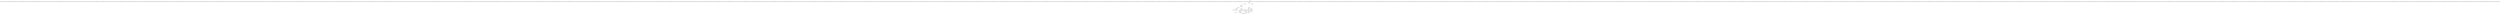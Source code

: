 digraph close {
node [shape=record];
147761760 [label="147761760 - []"];
1824839880 [label="1824839880 - []"];
695157248 [label="695157248 - []"];
1089527658 [label="1089527658 - []"];
583104692 [label="583104692 - []"];
1816916919 [label="1816916919 - []"];
202918800 [label="202918800 - []"];
1926287022 [label="1926287022 - []"];
1347551237 [label="1347551237 - []"];
1769811200 [label="1769811200 - []"];
609926961 [label="609926961 - []"];
121375063 [label="121375063 - []"];
364973040 [label="364973040 - []"];
179852397 [label="179852397 - []"];
58784331 [label="58784331 - []"];
1172900889 [label="1172900889 - []"];
1632468722 [label="1632468722 - []"];
981723045 [label="981723045 - []"];
1918005255 [label="1918005255 - []"];
543180864 [label="543180864 - [(DUPLICATES && !MAX_MEMORY && SEQUENTIAL && ENV_SHARED_CACHE && ENV_IS_LOCKING), (DUPLICATES && !MAX_MEMORY && !SEQUENTIAL && !ENV_SHARED_CACHE && !ENV_IS_LOCKING), (!CACHE_MODE && !DUPLICATES && SEQUENTIAL && MAX_MEMORY && !ENV_SHARED_CACHE && !ENV_IS_LOCKING), (DUPLICATES && !CACHE_MODE && !ENV_IS_LOCKING && !MAX_MEMORY), (DUPLICATES && SEQUENTIAL && ENV_SHARED_CACHE && MAX_MEMORY && !ENV_IS_LOCKING), (DUPLICATES && !CACHE_MODE && ENV_IS_LOCKING && !MAX_MEMORY), (DUPLICATES && SEQUENTIAL && !ENV_IS_LOCKING && MAX_MEMORY), (!CACHE_MODE && !DUPLICATES && !MAX_MEMORY && !SEQUENTIAL && !ENV_SHARED_CACHE && !ENV_IS_LOCKING), (DUPLICATES && CACHE_MODE && !ENV_IS_LOCKING && MAX_MEMORY), (!CACHE_MODE && !DUPLICATES && !MAX_MEMORY && !SEQUENTIAL && ENV_SHARED_CACHE && !ENV_IS_LOCKING), (!CACHE_MODE && DUPLICATES && !SEQUENTIAL && ENV_SHARED_CACHE && MAX_MEMORY && !ENV_IS_LOCKING), (!CACHE_MODE && !DUPLICATES && !MAX_MEMORY && SEQUENTIAL && ENV_SHARED_CACHE && ENV_IS_LOCKING), (!CACHE_MODE && DUPLICATES && ENV_SHARED_CACHE && MAX_MEMORY && !ENV_IS_LOCKING), (!CACHE_MODE && !DUPLICATES && !MAX_MEMORY && SEQUENTIAL && ENV_SHARED_CACHE && !ENV_IS_LOCKING), (DUPLICATES && !MAX_MEMORY && !SEQUENTIAL && CACHE_MODE && ENV_IS_LOCKING), (DUPLICATES && !MAX_MEMORY && SEQUENTIAL && ENV_SHARED_CACHE && !ENV_IS_LOCKING), (!CACHE_MODE && DUPLICATES && SEQUENTIAL && MAX_MEMORY && !ENV_SHARED_CACHE && ENV_IS_LOCKING), (!CACHE_MODE && !DUPLICATES && !MAX_MEMORY && SEQUENTIAL && !ENV_IS_LOCKING), (!CACHE_MODE && !DUPLICATES && ENV_SHARED_CACHE && MAX_MEMORY && !ENV_IS_LOCKING), (!CACHE_MODE && DUPLICATES && !SEQUENTIAL && MAX_MEMORY && !ENV_SHARED_CACHE && !ENV_IS_LOCKING), (!CACHE_MODE && DUPLICATES && !MAX_MEMORY && SEQUENTIAL && ENV_SHARED_CACHE && !ENV_IS_LOCKING), (!CACHE_MODE && !DUPLICATES && !MAX_MEMORY && !SEQUENTIAL && ENV_IS_LOCKING), (DUPLICATES && !MAX_MEMORY && SEQUENTIAL && CACHE_MODE && !ENV_SHARED_CACHE && !ENV_IS_LOCKING), (!DUPLICATES && CACHE_MODE && ENV_IS_LOCKING && MAX_MEMORY), (!DUPLICATES && SEQUENTIAL && MAX_MEMORY && CACHE_MODE && !ENV_IS_LOCKING), (!DUPLICATES && !MAX_MEMORY && !SEQUENTIAL && CACHE_MODE && ENV_IS_LOCKING), (!CACHE_MODE && DUPLICATES && MAX_MEMORY && !ENV_SHARED_CACHE && !ENV_IS_LOCKING), (!CACHE_MODE && !DUPLICATES && !MAX_MEMORY && SEQUENTIAL && ENV_IS_LOCKING), (DUPLICATES && !SEQUENTIAL && ENV_SHARED_CACHE && MAX_MEMORY && CACHE_MODE && ENV_IS_LOCKING), (!DUPLICATES && !MAX_MEMORY && !SEQUENTIAL && ENV_SHARED_CACHE && ENV_IS_LOCKING), (DUPLICATES && SEQUENTIAL && !ENV_IS_LOCKING && !MAX_MEMORY), (DUPLICATES && !MAX_MEMORY && !SEQUENTIAL && CACHE_MODE && !ENV_IS_LOCKING), (DUPLICATES && !SEQUENTIAL && ENV_IS_LOCKING && !MAX_MEMORY), (DUPLICATES && !SEQUENTIAL && MAX_MEMORY && CACHE_MODE && !ENV_SHARED_CACHE && !ENV_IS_LOCKING), (!CACHE_MODE && DUPLICATES && SEQUENTIAL && MAX_MEMORY && ENV_IS_LOCKING), (!DUPLICATES && CACHE_MODE && !ENV_IS_LOCKING && !MAX_MEMORY), (DUPLICATES && SEQUENTIAL && ENV_SHARED_CACHE && MAX_MEMORY && ENV_IS_LOCKING), (!CACHE_MODE && !DUPLICATES && MAX_MEMORY && !ENV_SHARED_CACHE && !ENV_IS_LOCKING), (!CACHE_MODE && !DUPLICATES && SEQUENTIAL && ENV_SHARED_CACHE && MAX_MEMORY && !ENV_IS_LOCKING), (!DUPLICATES && CACHE_MODE && !ENV_IS_LOCKING && MAX_MEMORY), (DUPLICATES && SEQUENTIAL && ENV_IS_LOCKING && MAX_MEMORY), (!DUPLICATES && !SEQUENTIAL && !ENV_IS_LOCKING && MAX_MEMORY), (!DUPLICATES && !SEQUENTIAL && MAX_MEMORY && !ENV_SHARED_CACHE && !ENV_IS_LOCKING), (!CACHE_MODE && DUPLICATES && !MAX_MEMORY && !SEQUENTIAL && !ENV_SHARED_CACHE && !ENV_IS_LOCKING), (DUPLICATES && !MAX_MEMORY && CACHE_MODE && !ENV_SHARED_CACHE && ENV_IS_LOCKING), (DUPLICATES && !SEQUENTIAL && MAX_MEMORY && CACHE_MODE && !ENV_IS_LOCKING), (!CACHE_MODE && !DUPLICATES && !SEQUENTIAL && ENV_SHARED_CACHE && MAX_MEMORY && ENV_IS_LOCKING), (!CACHE_MODE && !DUPLICATES && SEQUENTIAL && MAX_MEMORY && !ENV_IS_LOCKING), (DUPLICATES && !MAX_MEMORY && !SEQUENTIAL && CACHE_MODE && !ENV_SHARED_CACHE && !ENV_IS_LOCKING), (!CACHE_MODE && DUPLICATES && !MAX_MEMORY && SEQUENTIAL && !ENV_IS_LOCKING), (!DUPLICATES && !MAX_MEMORY && !SEQUENTIAL && CACHE_MODE && !ENV_IS_LOCKING), (DUPLICATES && SEQUENTIAL && MAX_MEMORY && !ENV_SHARED_CACHE && ENV_IS_LOCKING), (DUPLICATES && SEQUENTIAL && ENV_SHARED_CACHE && MAX_MEMORY && CACHE_MODE && ENV_IS_LOCKING), (!DUPLICATES && ENV_SHARED_CACHE && MAX_MEMORY && CACHE_MODE && !ENV_IS_LOCKING), (!CACHE_MODE && DUPLICATES && !MAX_MEMORY && SEQUENTIAL && !ENV_SHARED_CACHE && !ENV_IS_LOCKING), (DUPLICATES && SEQUENTIAL && MAX_MEMORY && CACHE_MODE && !ENV_SHARED_CACHE && ENV_IS_LOCKING), (!DUPLICATES && SEQUENTIAL && ENV_SHARED_CACHE && MAX_MEMORY && !ENV_IS_LOCKING), (DUPLICATES && !MAX_MEMORY && SEQUENTIAL && ENV_SHARED_CACHE && CACHE_MODE && ENV_IS_LOCKING), (!DUPLICATES && SEQUENTIAL && ENV_SHARED_CACHE && MAX_MEMORY && CACHE_MODE && !ENV_IS_LOCKING), (!DUPLICATES && !MAX_MEMORY && SEQUENTIAL && ENV_SHARED_CACHE && CACHE_MODE && ENV_IS_LOCKING), (!DUPLICATES && !MAX_MEMORY && SEQUENTIAL && ENV_SHARED_CACHE && ENV_IS_LOCKING), (!CACHE_MODE && DUPLICATES && SEQUENTIAL && MAX_MEMORY && !ENV_IS_LOCKING), (!DUPLICATES && MAX_MEMORY && CACHE_MODE && !ENV_SHARED_CACHE && !ENV_IS_LOCKING), (!CACHE_MODE && DUPLICATES && !SEQUENTIAL && ENV_SHARED_CACHE && MAX_MEMORY && ENV_IS_LOCKING), (!DUPLICATES && !SEQUENTIAL && ENV_SHARED_CACHE && MAX_MEMORY && CACHE_MODE && ENV_IS_LOCKING), (!DUPLICATES && SEQUENTIAL && ENV_IS_LOCKING && !MAX_MEMORY), (!CACHE_MODE && DUPLICATES && !SEQUENTIAL && MAX_MEMORY && !ENV_SHARED_CACHE && ENV_IS_LOCKING), (DUPLICATES && !MAX_MEMORY && SEQUENTIAL && !ENV_SHARED_CACHE && ENV_IS_LOCKING), (!CACHE_MODE && DUPLICATES && !MAX_MEMORY && !SEQUENTIAL && ENV_SHARED_CACHE && ENV_IS_LOCKING), (!CACHE_MODE && !DUPLICATES && !SEQUENTIAL && ENV_SHARED_CACHE && MAX_MEMORY && !ENV_IS_LOCKING), (!DUPLICATES && !SEQUENTIAL && ENV_SHARED_CACHE && MAX_MEMORY && !ENV_IS_LOCKING), (!CACHE_MODE && DUPLICATES && !MAX_MEMORY && SEQUENTIAL && ENV_IS_LOCKING), (!DUPLICATES && SEQUENTIAL && MAX_MEMORY && !ENV_SHARED_CACHE && ENV_IS_LOCKING), (DUPLICATES && !SEQUENTIAL && MAX_MEMORY && !ENV_SHARED_CACHE && !ENV_IS_LOCKING), (!CACHE_MODE && !DUPLICATES && SEQUENTIAL && ENV_SHARED_CACHE && MAX_MEMORY && ENV_IS_LOCKING), (!DUPLICATES && !MAX_MEMORY && !SEQUENTIAL && ENV_SHARED_CACHE && !ENV_IS_LOCKING), (!DUPLICATES && !MAX_MEMORY && SEQUENTIAL && !ENV_SHARED_CACHE && !ENV_IS_LOCKING), (!DUPLICATES && !MAX_MEMORY && !SEQUENTIAL && !ENV_SHARED_CACHE && !ENV_IS_LOCKING), (!CACHE_MODE && DUPLICATES && SEQUENTIAL && ENV_SHARED_CACHE && MAX_MEMORY && ENV_IS_LOCKING), (DUPLICATES && !MAX_MEMORY && !SEQUENTIAL && ENV_SHARED_CACHE && CACHE_MODE && !ENV_IS_LOCKING), (DUPLICATES && !SEQUENTIAL && !ENV_IS_LOCKING && !MAX_MEMORY), (DUPLICATES && SEQUENTIAL && MAX_MEMORY && !ENV_SHARED_CACHE && !ENV_IS_LOCKING), (!CACHE_MODE && !DUPLICATES && !SEQUENTIAL && MAX_MEMORY && !ENV_SHARED_CACHE && ENV_IS_LOCKING), (!CACHE_MODE && DUPLICATES && !SEQUENTIAL && MAX_MEMORY && ENV_IS_LOCKING), (!DUPLICATES && SEQUENTIAL && ENV_IS_LOCKING && MAX_MEMORY), (!CACHE_MODE && !DUPLICATES && !MAX_MEMORY && !SEQUENTIAL && ENV_SHARED_CACHE && ENV_IS_LOCKING), (!CACHE_MODE && !DUPLICATES && !MAX_MEMORY && ENV_SHARED_CACHE && !ENV_IS_LOCKING), (!DUPLICATES && !MAX_MEMORY && SEQUENTIAL && CACHE_MODE && !ENV_SHARED_CACHE && ENV_IS_LOCKING), (DUPLICATES && CACHE_MODE && !ENV_IS_LOCKING && !MAX_MEMORY), (DUPLICATES && ENV_SHARED_CACHE && MAX_MEMORY && CACHE_MODE && ENV_IS_LOCKING), (!CACHE_MODE && !DUPLICATES && !MAX_MEMORY && !ENV_SHARED_CACHE && ENV_IS_LOCKING), (!CACHE_MODE && DUPLICATES && !MAX_MEMORY && !SEQUENTIAL && !ENV_IS_LOCKING), (!DUPLICATES && !SEQUENTIAL && ENV_SHARED_CACHE && MAX_MEMORY && ENV_IS_LOCKING), (!DUPLICATES && !MAX_MEMORY && CACHE_MODE && !ENV_SHARED_CACHE && ENV_IS_LOCKING), (!DUPLICATES && !MAX_MEMORY && !SEQUENTIAL && ENV_SHARED_CACHE && CACHE_MODE && !ENV_IS_LOCKING), (!DUPLICATES && SEQUENTIAL && !ENV_IS_LOCKING && !MAX_MEMORY), (DUPLICATES && SEQUENTIAL && MAX_MEMORY && CACHE_MODE && ENV_IS_LOCKING), (DUPLICATES && CACHE_MODE && ENV_IS_LOCKING && !MAX_MEMORY), (!DUPLICATES && !MAX_MEMORY && !SEQUENTIAL && CACHE_MODE && !ENV_SHARED_CACHE && ENV_IS_LOCKING), (!CACHE_MODE && DUPLICATES && !MAX_MEMORY && !ENV_SHARED_CACHE && !ENV_IS_LOCKING), (!DUPLICATES && SEQUENTIAL && ENV_SHARED_CACHE && MAX_MEMORY && CACHE_MODE && ENV_IS_LOCKING), (!CACHE_MODE && DUPLICATES && !MAX_MEMORY && !SEQUENTIAL && ENV_SHARED_CACHE && !ENV_IS_LOCKING), (!CACHE_MODE && DUPLICATES && !MAX_MEMORY && ENV_SHARED_CACHE && !ENV_IS_LOCKING), (DUPLICATES && !CACHE_MODE && !ENV_IS_LOCKING && MAX_MEMORY), (!CACHE_MODE && !DUPLICATES && !SEQUENTIAL && MAX_MEMORY && !ENV_IS_LOCKING), (!CACHE_MODE && !DUPLICATES && !SEQUENTIAL && MAX_MEMORY && ENV_IS_LOCKING), (DUPLICATES && !MAX_MEMORY && SEQUENTIAL && CACHE_MODE && !ENV_IS_LOCKING), (!DUPLICATES && !SEQUENTIAL && !ENV_IS_LOCKING && !MAX_MEMORY), (DUPLICATES && !MAX_MEMORY && SEQUENTIAL && ENV_SHARED_CACHE && CACHE_MODE && !ENV_IS_LOCKING), (!DUPLICATES && CACHE_MODE && ENV_IS_LOCKING && !MAX_MEMORY), (DUPLICATES && !SEQUENTIAL && !ENV_IS_LOCKING && MAX_MEMORY), (!CACHE_MODE && DUPLICATES && !MAX_MEMORY && ENV_SHARED_CACHE && ENV_IS_LOCKING), (DUPLICATES && !SEQUENTIAL && MAX_MEMORY && CACHE_MODE && ENV_IS_LOCKING), (!DUPLICATES && !MAX_MEMORY && ENV_SHARED_CACHE && CACHE_MODE && !ENV_IS_LOCKING), (!DUPLICATES && !SEQUENTIAL && MAX_MEMORY && CACHE_MODE && !ENV_SHARED_CACHE && !ENV_IS_LOCKING), (!DUPLICATES && SEQUENTIAL && ENV_SHARED_CACHE && MAX_MEMORY && ENV_IS_LOCKING), (DUPLICATES && ENV_SHARED_CACHE && MAX_MEMORY && CACHE_MODE && !ENV_IS_LOCKING), (!DUPLICATES && !MAX_MEMORY && SEQUENTIAL && !ENV_SHARED_CACHE && ENV_IS_LOCKING), (!DUPLICATES && !SEQUENTIAL && MAX_MEMORY && CACHE_MODE && !ENV_SHARED_CACHE && ENV_IS_LOCKING), (DUPLICATES && SEQUENTIAL && MAX_MEMORY && CACHE_MODE && !ENV_SHARED_CACHE && !ENV_IS_LOCKING), (!DUPLICATES && !SEQUENTIAL && MAX_MEMORY && !ENV_SHARED_CACHE && ENV_IS_LOCKING), (DUPLICATES && !MAX_MEMORY && !SEQUENTIAL && ENV_SHARED_CACHE && CACHE_MODE && ENV_IS_LOCKING), (DUPLICATES && SEQUENTIAL && ENV_IS_LOCKING && !MAX_MEMORY), (!DUPLICATES && !SEQUENTIAL && MAX_MEMORY && CACHE_MODE && !ENV_IS_LOCKING), (!CACHE_MODE && DUPLICATES && !MAX_MEMORY && SEQUENTIAL && ENV_SHARED_CACHE && ENV_IS_LOCKING), (DUPLICATES && !CACHE_MODE && ENV_IS_LOCKING && MAX_MEMORY), (!CACHE_MODE && DUPLICATES && !SEQUENTIAL && MAX_MEMORY && !ENV_IS_LOCKING), (!DUPLICATES && SEQUENTIAL && MAX_MEMORY && CACHE_MODE && !ENV_SHARED_CACHE && !ENV_IS_LOCKING), (DUPLICATES && !SEQUENTIAL && ENV_SHARED_CACHE && MAX_MEMORY && ENV_IS_LOCKING), (DUPLICATES && SEQUENTIAL && ENV_SHARED_CACHE && MAX_MEMORY && CACHE_MODE && !ENV_IS_LOCKING), (DUPLICATES && !MAX_MEMORY && ENV_SHARED_CACHE && CACHE_MODE && !ENV_IS_LOCKING), (!CACHE_MODE && DUPLICATES && SEQUENTIAL && ENV_SHARED_CACHE && MAX_MEMORY && !ENV_IS_LOCKING), (!CACHE_MODE && !DUPLICATES && !SEQUENTIAL && MAX_MEMORY && !ENV_SHARED_CACHE && !ENV_IS_LOCKING), (!DUPLICATES && !MAX_MEMORY && !SEQUENTIAL && !ENV_SHARED_CACHE && ENV_IS_LOCKING), (DUPLICATES && !MAX_MEMORY && !SEQUENTIAL && ENV_SHARED_CACHE && !ENV_IS_LOCKING), (!DUPLICATES && !SEQUENTIAL && ENV_SHARED_CACHE && MAX_MEMORY && CACHE_MODE && !ENV_IS_LOCKING), (DUPLICATES && !MAX_MEMORY && SEQUENTIAL && !ENV_SHARED_CACHE && !ENV_IS_LOCKING), (!DUPLICATES && !CACHE_MODE && ENV_IS_LOCKING && !MAX_MEMORY), (!DUPLICATES && !MAX_MEMORY && CACHE_MODE && !ENV_SHARED_CACHE && !ENV_IS_LOCKING), (!DUPLICATES && !CACHE_MODE && !ENV_IS_LOCKING && !MAX_MEMORY), (!CACHE_MODE && !DUPLICATES && !MAX_MEMORY && !ENV_SHARED_CACHE && !ENV_IS_LOCKING), (!CACHE_MODE && !DUPLICATES && !MAX_MEMORY && !SEQUENTIAL && !ENV_SHARED_CACHE && ENV_IS_LOCKING), (DUPLICATES && !SEQUENTIAL && MAX_MEMORY && CACHE_MODE && !ENV_SHARED_CACHE && ENV_IS_LOCKING), (DUPLICATES && !SEQUENTIAL && ENV_IS_LOCKING && MAX_MEMORY), (DUPLICATES && !SEQUENTIAL && ENV_SHARED_CACHE && MAX_MEMORY && CACHE_MODE && !ENV_IS_LOCKING), (!CACHE_MODE && DUPLICATES && !MAX_MEMORY && !SEQUENTIAL && !ENV_SHARED_CACHE && ENV_IS_LOCKING), (!DUPLICATES && !MAX_MEMORY && !SEQUENTIAL && CACHE_MODE && !ENV_SHARED_CACHE && !ENV_IS_LOCKING), (!CACHE_MODE && !DUPLICATES && !MAX_MEMORY && ENV_SHARED_CACHE && ENV_IS_LOCKING), (!DUPLICATES && !MAX_MEMORY && SEQUENTIAL && CACHE_MODE && ENV_IS_LOCKING), (!DUPLICATES && !MAX_MEMORY && !SEQUENTIAL && ENV_SHARED_CACHE && CACHE_MODE && ENV_IS_LOCKING), (!DUPLICATES && SEQUENTIAL && MAX_MEMORY && CACHE_MODE && ENV_IS_LOCKING), (!DUPLICATES && !MAX_MEMORY && ENV_SHARED_CACHE && CACHE_MODE && ENV_IS_LOCKING), (!CACHE_MODE && !DUPLICATES && !MAX_MEMORY && !SEQUENTIAL && !ENV_IS_LOCKING), (!CACHE_MODE && DUPLICATES && ENV_SHARED_CACHE && MAX_MEMORY && ENV_IS_LOCKING), (!CACHE_MODE && DUPLICATES && !MAX_MEMORY && !ENV_SHARED_CACHE && ENV_IS_LOCKING), (!CACHE_MODE && !DUPLICATES && !MAX_MEMORY && SEQUENTIAL && !ENV_SHARED_CACHE && !ENV_IS_LOCKING), (!CACHE_MODE && !DUPLICATES && SEQUENTIAL && MAX_MEMORY && ENV_IS_LOCKING), (!DUPLICATES && !CACHE_MODE && !ENV_IS_LOCKING && MAX_MEMORY), (!CACHE_MODE && DUPLICATES && SEQUENTIAL && MAX_MEMORY && !ENV_SHARED_CACHE && !ENV_IS_LOCKING), (DUPLICATES && CACHE_MODE && ENV_IS_LOCKING && MAX_MEMORY), (!DUPLICATES && SEQUENTIAL && MAX_MEMORY && !ENV_SHARED_CACHE && !ENV_IS_LOCKING), (!DUPLICATES && MAX_MEMORY && CACHE_MODE && !ENV_SHARED_CACHE && ENV_IS_LOCKING), (!CACHE_MODE && !DUPLICATES && SEQUENTIAL && MAX_MEMORY && !ENV_SHARED_CACHE && ENV_IS_LOCKING), (DUPLICATES && SEQUENTIAL && MAX_MEMORY && CACHE_MODE && !ENV_IS_LOCKING), (!CACHE_MODE && DUPLICATES && !MAX_MEMORY && !SEQUENTIAL && ENV_IS_LOCKING), (!DUPLICATES && !CACHE_MODE && ENV_IS_LOCKING && MAX_MEMORY), (!DUPLICATES && !MAX_MEMORY && SEQUENTIAL && ENV_SHARED_CACHE && CACHE_MODE && !ENV_IS_LOCKING), (DUPLICATES && MAX_MEMORY && CACHE_MODE && !ENV_SHARED_CACHE && ENV_IS_LOCKING), (!CACHE_MODE && !DUPLICATES && ENV_SHARED_CACHE && MAX_MEMORY && ENV_IS_LOCKING), (DUPLICATES && !MAX_MEMORY && ENV_SHARED_CACHE && CACHE_MODE && ENV_IS_LOCKING), (DUPLICATES && !MAX_MEMORY && !SEQUENTIAL && ENV_SHARED_CACHE && ENV_IS_LOCKING), (DUPLICATES && !SEQUENTIAL && ENV_SHARED_CACHE && MAX_MEMORY && !ENV_IS_LOCKING), (DUPLICATES && !MAX_MEMORY && CACHE_MODE && !ENV_SHARED_CACHE && !ENV_IS_LOCKING), (!CACHE_MODE && !DUPLICATES && !MAX_MEMORY && SEQUENTIAL && !ENV_SHARED_CACHE && ENV_IS_LOCKING), (!CACHE_MODE && DUPLICATES && MAX_MEMORY && !ENV_SHARED_CACHE && ENV_IS_LOCKING), (!DUPLICATES && !MAX_MEMORY && SEQUENTIAL && CACHE_MODE && !ENV_SHARED_CACHE && !ENV_IS_LOCKING), (DUPLICATES && !MAX_MEMORY && !SEQUENTIAL && !ENV_SHARED_CACHE && ENV_IS_LOCKING), (DUPLICATES && !MAX_MEMORY && !SEQUENTIAL && CACHE_MODE && !ENV_SHARED_CACHE && ENV_IS_LOCKING), (DUPLICATES && !MAX_MEMORY && SEQUENTIAL && CACHE_MODE && !ENV_SHARED_CACHE && ENV_IS_LOCKING), (!DUPLICATES && SEQUENTIAL && MAX_MEMORY && CACHE_MODE && !ENV_SHARED_CACHE && ENV_IS_LOCKING), (!DUPLICATES && SEQUENTIAL && !ENV_IS_LOCKING && MAX_MEMORY), (!DUPLICATES && !SEQUENTIAL && ENV_IS_LOCKING && MAX_MEMORY), (!DUPLICATES && !SEQUENTIAL && ENV_IS_LOCKING && !MAX_MEMORY), (DUPLICATES && !SEQUENTIAL && MAX_MEMORY && !ENV_SHARED_CACHE && ENV_IS_LOCKING), (DUPLICATES && !MAX_MEMORY && SEQUENTIAL && CACHE_MODE && ENV_IS_LOCKING), (!DUPLICATES && !MAX_MEMORY && SEQUENTIAL && ENV_SHARED_CACHE && !ENV_IS_LOCKING), (!DUPLICATES && ENV_SHARED_CACHE && MAX_MEMORY && CACHE_MODE && ENV_IS_LOCKING), (!CACHE_MODE && !DUPLICATES && MAX_MEMORY && !ENV_SHARED_CACHE && ENV_IS_LOCKING), (DUPLICATES && MAX_MEMORY && CACHE_MODE && !ENV_SHARED_CACHE && !ENV_IS_LOCKING), (!DUPLICATES && !SEQUENTIAL && MAX_MEMORY && CACHE_MODE && ENV_IS_LOCKING), (!CACHE_MODE && DUPLICATES && !MAX_MEMORY && SEQUENTIAL && !ENV_SHARED_CACHE && ENV_IS_LOCKING), (!DUPLICATES && !MAX_MEMORY && SEQUENTIAL && CACHE_MODE && !ENV_IS_LOCKING)]"];
354183627 [label="354183627 - []"];
entry [label="entry - []"];
exit [label="exit - []"];
1604408458 [label="1604408458 - []"];
1604405420 [label="1604405420 - []"];
2093900816 [label="2093900816 - []"];
1412422998 [label="1412422998 - []"];
1605662545 [label="1605662545 - []"];
272179088 [label="272179088 - []"];
entry;
exit;
147761760 -> 1605662545;
147761760 -> 1918005255;
1824839880 -> 1172900889;
695157248 -> exit;
695157248 -> 1605662545;
1089527658 -> 179852397;
583104692 -> exit;
1816916919 -> 272179088;
1816916919 -> 609926961;
202918800 -> 354183627;
1926287022 -> 202918800;
1926287022 -> 1632468722;
1926287022 -> 1605662545;
1347551237 -> 179852397;
1769811200 -> 2093900816;
1769811200 -> 1605662545;
1769811200 -> 981723045;
609926961 -> 1412422998;
609926961 -> 1347551237;
121375063 -> exit;
364973040 -> exit;
179852397 -> 364973040;
179852397 -> 1089527658;
58784331 -> 1605662545;
58784331 -> 1926287022;
1172900889 -> 1604405420;
1172900889 -> 1824839880;
1632468722 -> exit;
1632468722 -> 1605662545;
981723045 -> exit;
981723045 -> 1605662545;
1918005255 -> 58784331;
1918005255 -> 1605662545;
1918005255 -> 695157248;
1918005255 -> 1769811200;
543180864 -> 583104692;
543180864 -> 1816916919;
354183627 -> exit;
entry -> 543180864;
1604408458 -> exit;
1604405420 -> 121375063;
2093900816 -> exit;
2093900816 -> 1605662545;
1412422998 -> 1172900889;
1605662545 -> 1604408458;
1605662545 -> 1605662545;
272179088 -> 147761760;
}
